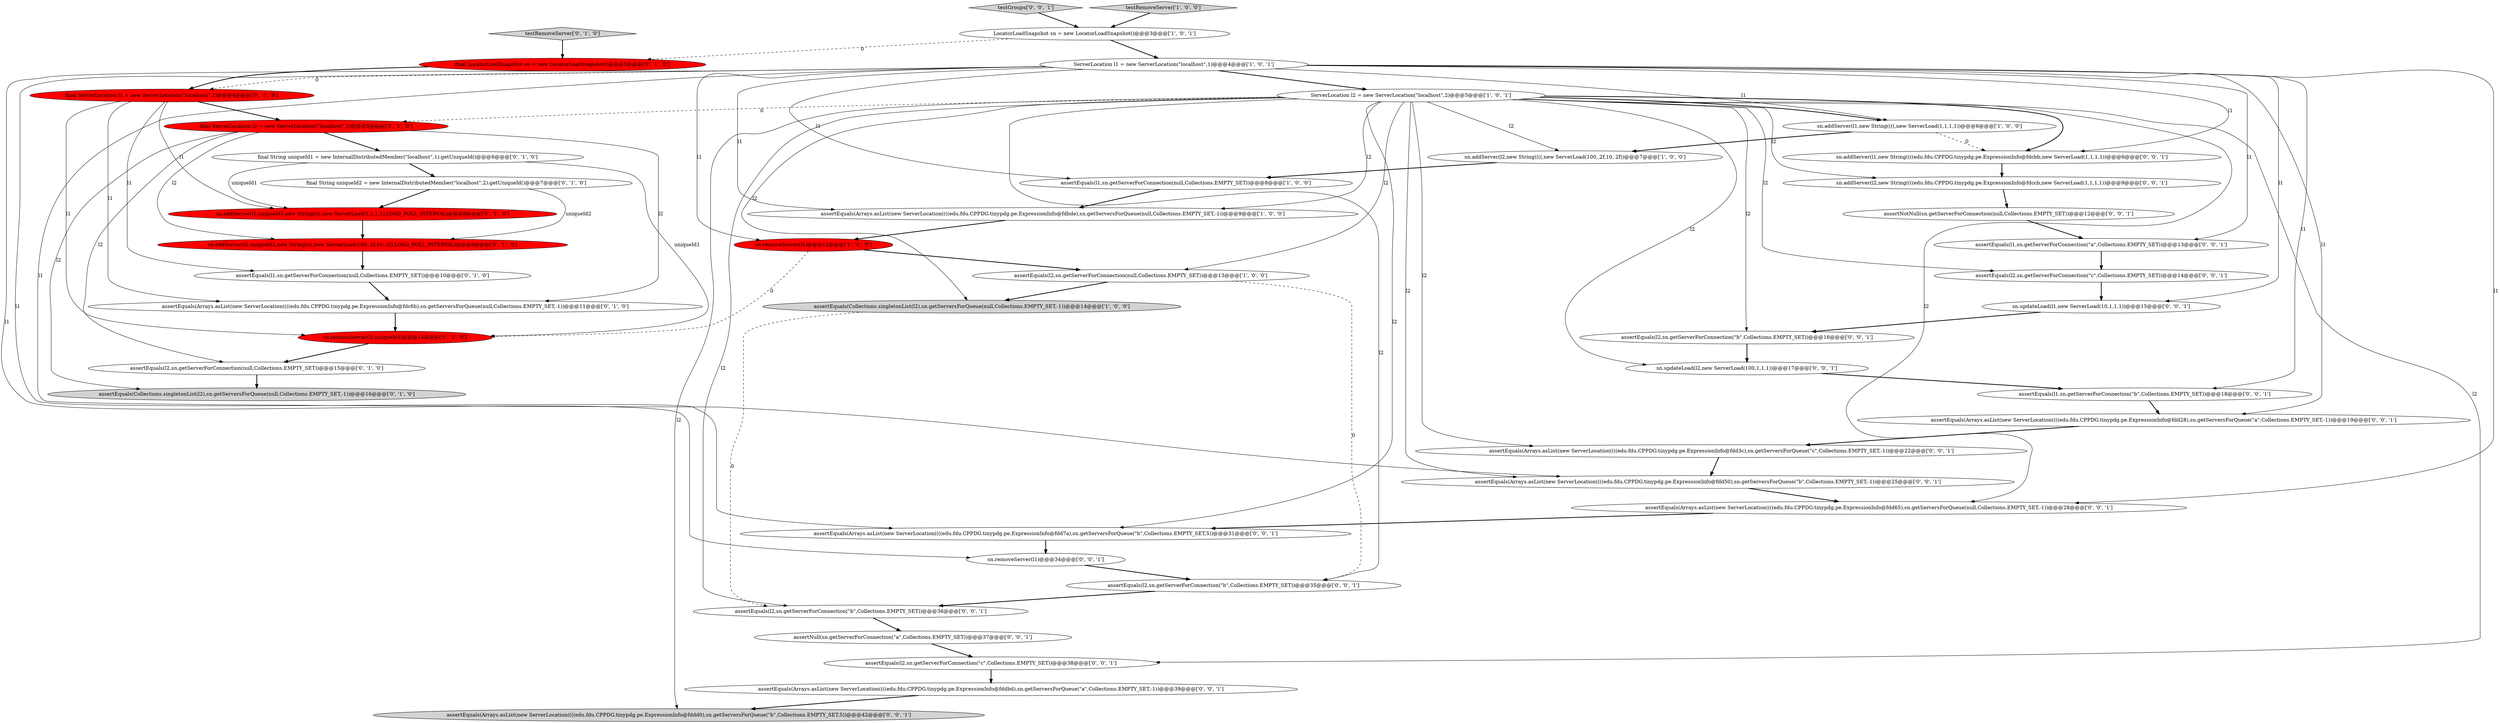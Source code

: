 digraph {
34 [style = filled, label = "assertEquals(Arrays.asList(new ServerLocation((((edu.fdu.CPPDG.tinypdg.pe.ExpressionInfo@fdd65),sn.getServersForQueue(null,Collections.EMPTY_SET,-1))@@@28@@@['0', '0', '1']", fillcolor = white, shape = ellipse image = "AAA0AAABBB3BBB"];
27 [style = filled, label = "sn.addServer(l1,new String((((edu.fdu.CPPDG.tinypdg.pe.ExpressionInfo@fdcbb,new ServerLoad(1,1,1,1))@@@6@@@['0', '0', '1']", fillcolor = white, shape = ellipse image = "AAA0AAABBB3BBB"];
23 [style = filled, label = "sn.addServer(l1,uniqueId1,new String((((,new ServerLoad(1,1,1,1),LOAD_POLL_INTERVAL)@@@8@@@['0', '1', '0']", fillcolor = red, shape = ellipse image = "AAA1AAABBB2BBB"];
7 [style = filled, label = "assertEquals(l1,sn.getServerForConnection(null,Collections.EMPTY_SET))@@@8@@@['1', '0', '0']", fillcolor = white, shape = ellipse image = "AAA0AAABBB1BBB"];
3 [style = filled, label = "sn.addServer(l2,new String((((,new ServerLoad(100,.2f,10,.2f))@@@7@@@['1', '0', '0']", fillcolor = white, shape = ellipse image = "AAA0AAABBB1BBB"];
25 [style = filled, label = "sn.updateLoad(l1,new ServerLoad(10,1,1,1))@@@15@@@['0', '0', '1']", fillcolor = white, shape = ellipse image = "AAA0AAABBB3BBB"];
35 [style = filled, label = "assertEquals(Arrays.asList(new ServerLocation((((edu.fdu.CPPDG.tinypdg.pe.ExpressionInfo@fddd0),sn.getServersForQueue(\"b\",Collections.EMPTY_SET,5))@@@42@@@['0', '0', '1']", fillcolor = lightgray, shape = ellipse image = "AAA0AAABBB3BBB"];
6 [style = filled, label = "ServerLocation l1 = new ServerLocation(\"localhost\",1)@@@4@@@['1', '0', '1']", fillcolor = white, shape = ellipse image = "AAA0AAABBB1BBB"];
13 [style = filled, label = "testRemoveServer['0', '1', '0']", fillcolor = lightgray, shape = diamond image = "AAA0AAABBB2BBB"];
43 [style = filled, label = "assertEquals(l1,sn.getServerForConnection(\"b\",Collections.EMPTY_SET))@@@18@@@['0', '0', '1']", fillcolor = white, shape = ellipse image = "AAA0AAABBB3BBB"];
8 [style = filled, label = "assertEquals(Collections.singletonList(l2),sn.getServersForQueue(null,Collections.EMPTY_SET,-1))@@@14@@@['1', '0', '0']", fillcolor = lightgray, shape = ellipse image = "AAA0AAABBB1BBB"];
14 [style = filled, label = "final LocatorLoadSnapshot sn = new LocatorLoadSnapshot()@@@3@@@['0', '1', '0']", fillcolor = red, shape = ellipse image = "AAA1AAABBB2BBB"];
20 [style = filled, label = "sn.removeServer(l1,uniqueId1)@@@14@@@['0', '1', '0']", fillcolor = red, shape = ellipse image = "AAA1AAABBB2BBB"];
1 [style = filled, label = "ServerLocation l2 = new ServerLocation(\"localhost\",2)@@@5@@@['1', '0', '1']", fillcolor = white, shape = ellipse image = "AAA0AAABBB1BBB"];
17 [style = filled, label = "final String uniqueId1 = new InternalDistributedMember(\"localhost\",1).getUniqueId()@@@6@@@['0', '1', '0']", fillcolor = white, shape = ellipse image = "AAA0AAABBB2BBB"];
2 [style = filled, label = "sn.removeServer(l1)@@@12@@@['1', '0', '0']", fillcolor = red, shape = ellipse image = "AAA1AAABBB1BBB"];
32 [style = filled, label = "assertNull(sn.getServerForConnection(\"a\",Collections.EMPTY_SET))@@@37@@@['0', '0', '1']", fillcolor = white, shape = ellipse image = "AAA0AAABBB3BBB"];
28 [style = filled, label = "assertEquals(Arrays.asList(new ServerLocation((((edu.fdu.CPPDG.tinypdg.pe.ExpressionInfo@fdd3c),sn.getServersForQueue(\"c\",Collections.EMPTY_SET,-1))@@@22@@@['0', '0', '1']", fillcolor = white, shape = ellipse image = "AAA0AAABBB3BBB"];
26 [style = filled, label = "assertEquals(l2,sn.getServerForConnection(\"c\",Collections.EMPTY_SET))@@@38@@@['0', '0', '1']", fillcolor = white, shape = ellipse image = "AAA0AAABBB3BBB"];
30 [style = filled, label = "assertNotNull(sn.getServerForConnection(null,Collections.EMPTY_SET))@@@12@@@['0', '0', '1']", fillcolor = white, shape = ellipse image = "AAA0AAABBB3BBB"];
0 [style = filled, label = "LocatorLoadSnapshot sn = new LocatorLoadSnapshot()@@@3@@@['1', '0', '1']", fillcolor = white, shape = ellipse image = "AAA0AAABBB1BBB"];
19 [style = filled, label = "final ServerLocation l2 = new ServerLocation(\"localhost\",2)@@@5@@@['0', '1', '0']", fillcolor = red, shape = ellipse image = "AAA1AAABBB2BBB"];
45 [style = filled, label = "assertEquals(Arrays.asList(new ServerLocation((((edu.fdu.CPPDG.tinypdg.pe.ExpressionInfo@fddbd),sn.getServersForQueue(\"a\",Collections.EMPTY_SET,-1))@@@39@@@['0', '0', '1']", fillcolor = white, shape = ellipse image = "AAA0AAABBB3BBB"];
12 [style = filled, label = "final ServerLocation l1 = new ServerLocation(\"localhost\",1)@@@4@@@['0', '1', '0']", fillcolor = red, shape = ellipse image = "AAA1AAABBB2BBB"];
42 [style = filled, label = "assertEquals(l2,sn.getServerForConnection(\"c\",Collections.EMPTY_SET))@@@14@@@['0', '0', '1']", fillcolor = white, shape = ellipse image = "AAA0AAABBB3BBB"];
15 [style = filled, label = "assertEquals(l2,sn.getServerForConnection(null,Collections.EMPTY_SET))@@@15@@@['0', '1', '0']", fillcolor = white, shape = ellipse image = "AAA0AAABBB2BBB"];
33 [style = filled, label = "sn.addServer(l2,new String((((edu.fdu.CPPDG.tinypdg.pe.ExpressionInfo@fdccb,new ServerLoad(1,1,1,1))@@@9@@@['0', '0', '1']", fillcolor = white, shape = ellipse image = "AAA0AAABBB3BBB"];
4 [style = filled, label = "sn.addServer(l1,new String((((,new ServerLoad(1,1,1,1))@@@6@@@['1', '0', '0']", fillcolor = white, shape = ellipse image = "AAA0AAABBB1BBB"];
18 [style = filled, label = "assertEquals(Arrays.asList(new ServerLocation((((edu.fdu.CPPDG.tinypdg.pe.ExpressionInfo@fdc6b),sn.getServersForQueue(null,Collections.EMPTY_SET,-1))@@@11@@@['0', '1', '0']", fillcolor = white, shape = ellipse image = "AAA0AAABBB2BBB"];
10 [style = filled, label = "assertEquals(Arrays.asList(new ServerLocation((((edu.fdu.CPPDG.tinypdg.pe.ExpressionInfo@fdbde),sn.getServersForQueue(null,Collections.EMPTY_SET,-1))@@@9@@@['1', '0', '0']", fillcolor = white, shape = ellipse image = "AAA0AAABBB1BBB"];
39 [style = filled, label = "assertEquals(l2,sn.getServerForConnection(\"b\",Collections.EMPTY_SET))@@@35@@@['0', '0', '1']", fillcolor = white, shape = ellipse image = "AAA0AAABBB3BBB"];
11 [style = filled, label = "assertEquals(l1,sn.getServerForConnection(null,Collections.EMPTY_SET))@@@10@@@['0', '1', '0']", fillcolor = white, shape = ellipse image = "AAA0AAABBB2BBB"];
38 [style = filled, label = "assertEquals(Arrays.asList(new ServerLocation((((edu.fdu.CPPDG.tinypdg.pe.ExpressionInfo@fdd28),sn.getServersForQueue(\"a\",Collections.EMPTY_SET,-1))@@@19@@@['0', '0', '1']", fillcolor = white, shape = ellipse image = "AAA0AAABBB3BBB"];
5 [style = filled, label = "assertEquals(l2,sn.getServerForConnection(null,Collections.EMPTY_SET))@@@13@@@['1', '0', '0']", fillcolor = white, shape = ellipse image = "AAA0AAABBB1BBB"];
40 [style = filled, label = "assertEquals(Arrays.asList(new ServerLocation((((edu.fdu.CPPDG.tinypdg.pe.ExpressionInfo@fdd50),sn.getServersForQueue(\"b\",Collections.EMPTY_SET,-1))@@@25@@@['0', '0', '1']", fillcolor = white, shape = ellipse image = "AAA0AAABBB3BBB"];
29 [style = filled, label = "sn.removeServer(l1)@@@34@@@['0', '0', '1']", fillcolor = white, shape = ellipse image = "AAA0AAABBB3BBB"];
22 [style = filled, label = "final String uniqueId2 = new InternalDistributedMember(\"localhost\",2).getUniqueId()@@@7@@@['0', '1', '0']", fillcolor = white, shape = ellipse image = "AAA0AAABBB2BBB"];
36 [style = filled, label = "assertEquals(l2,sn.getServerForConnection(\"b\",Collections.EMPTY_SET))@@@36@@@['0', '0', '1']", fillcolor = white, shape = ellipse image = "AAA0AAABBB3BBB"];
16 [style = filled, label = "sn.addServer(l2,uniqueId2,new String((((,new ServerLoad(100,.2f,10,.2f),LOAD_POLL_INTERVAL)@@@9@@@['0', '1', '0']", fillcolor = red, shape = ellipse image = "AAA1AAABBB2BBB"];
24 [style = filled, label = "testGroups['0', '0', '1']", fillcolor = lightgray, shape = diamond image = "AAA0AAABBB3BBB"];
41 [style = filled, label = "sn.updateLoad(l2,new ServerLoad(100,1,1,1))@@@17@@@['0', '0', '1']", fillcolor = white, shape = ellipse image = "AAA0AAABBB3BBB"];
9 [style = filled, label = "testRemoveServer['1', '0', '0']", fillcolor = lightgray, shape = diamond image = "AAA0AAABBB1BBB"];
21 [style = filled, label = "assertEquals(Collections.singletonList(l2),sn.getServersForQueue(null,Collections.EMPTY_SET,-1))@@@16@@@['0', '1', '0']", fillcolor = lightgray, shape = ellipse image = "AAA0AAABBB2BBB"];
37 [style = filled, label = "assertEquals(l1,sn.getServerForConnection(\"a\",Collections.EMPTY_SET))@@@13@@@['0', '0', '1']", fillcolor = white, shape = ellipse image = "AAA0AAABBB3BBB"];
44 [style = filled, label = "assertEquals(Arrays.asList(new ServerLocation((((edu.fdu.CPPDG.tinypdg.pe.ExpressionInfo@fdd7a),sn.getServersForQueue(\"b\",Collections.EMPTY_SET,5))@@@31@@@['0', '0', '1']", fillcolor = white, shape = ellipse image = "AAA0AAABBB3BBB"];
31 [style = filled, label = "assertEquals(l2,sn.getServerForConnection(\"b\",Collections.EMPTY_SET))@@@16@@@['0', '0', '1']", fillcolor = white, shape = ellipse image = "AAA0AAABBB3BBB"];
15->21 [style = bold, label=""];
1->19 [style = dashed, label="0"];
1->27 [style = bold, label=""];
1->36 [style = solid, label="l2"];
19->18 [style = solid, label="l2"];
25->31 [style = bold, label=""];
1->40 [style = solid, label="l2"];
19->16 [style = solid, label="l2"];
1->41 [style = solid, label="l2"];
1->42 [style = solid, label="l2"];
27->33 [style = bold, label=""];
20->15 [style = bold, label=""];
45->35 [style = bold, label=""];
13->14 [style = bold, label=""];
17->20 [style = solid, label="uniqueId1"];
1->3 [style = solid, label="l2"];
6->40 [style = solid, label="l1"];
4->3 [style = bold, label=""];
1->4 [style = bold, label=""];
6->25 [style = solid, label="l1"];
38->28 [style = bold, label=""];
29->39 [style = bold, label=""];
24->0 [style = bold, label=""];
6->4 [style = solid, label="l1"];
1->44 [style = solid, label="l2"];
1->28 [style = solid, label="l2"];
12->23 [style = solid, label="l1"];
5->39 [style = dashed, label="0"];
40->34 [style = bold, label=""];
1->10 [style = solid, label="l2"];
12->18 [style = solid, label="l1"];
22->23 [style = bold, label=""];
32->26 [style = bold, label=""];
11->18 [style = bold, label=""];
6->27 [style = solid, label="l1"];
18->20 [style = bold, label=""];
3->7 [style = bold, label=""];
1->33 [style = solid, label="l2"];
31->41 [style = bold, label=""];
33->30 [style = bold, label=""];
6->10 [style = solid, label="l1"];
10->2 [style = bold, label=""];
41->43 [style = bold, label=""];
1->34 [style = solid, label="l2"];
1->39 [style = solid, label="l2"];
1->8 [style = solid, label="l2"];
42->25 [style = bold, label=""];
44->29 [style = bold, label=""];
22->16 [style = solid, label="uniqueId2"];
6->37 [style = solid, label="l1"];
4->27 [style = dashed, label="0"];
19->17 [style = bold, label=""];
1->35 [style = solid, label="l2"];
8->36 [style = dashed, label="0"];
6->1 [style = bold, label=""];
6->34 [style = solid, label="l1"];
43->38 [style = bold, label=""];
1->26 [style = solid, label="l2"];
12->20 [style = solid, label="l1"];
34->44 [style = bold, label=""];
19->21 [style = solid, label="l2"];
12->11 [style = solid, label="l1"];
37->42 [style = bold, label=""];
6->43 [style = solid, label="l1"];
2->5 [style = bold, label=""];
6->38 [style = solid, label="l1"];
17->23 [style = solid, label="uniqueId1"];
5->8 [style = bold, label=""];
23->16 [style = bold, label=""];
16->11 [style = bold, label=""];
28->40 [style = bold, label=""];
9->0 [style = bold, label=""];
2->20 [style = dashed, label="0"];
0->6 [style = bold, label=""];
7->10 [style = bold, label=""];
36->32 [style = bold, label=""];
1->5 [style = solid, label="l2"];
30->37 [style = bold, label=""];
17->22 [style = bold, label=""];
6->2 [style = solid, label="l1"];
6->12 [style = dashed, label="0"];
0->14 [style = dashed, label="0"];
6->29 [style = solid, label="l1"];
14->12 [style = bold, label=""];
19->15 [style = solid, label="l2"];
26->45 [style = bold, label=""];
12->19 [style = bold, label=""];
6->7 [style = solid, label="l1"];
39->36 [style = bold, label=""];
6->44 [style = solid, label="l1"];
1->31 [style = solid, label="l2"];
}
